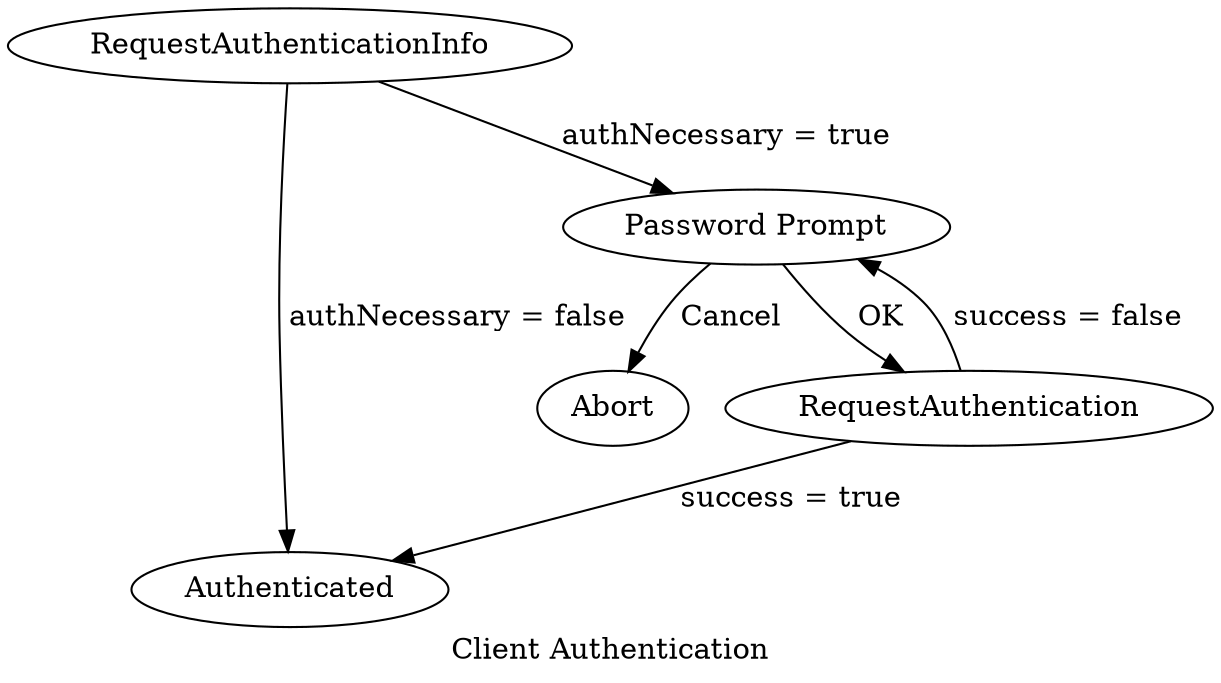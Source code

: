 digraph client_command_flow {
        label="Client Authentication";
        RequestAuthenticationInfo -> Authenticated [label=" authNecessary = false  "];
        RequestAuthenticationInfo -> "Password Prompt" [label=" authNecessary = true  "];
        "Password Prompt" -> Abort [label=" Cancel  "];
        "Password Prompt" -> RequestAuthentication [label=" OK  "];
        RequestAuthentication -> Authenticated [label=" success = true  "];
        RequestAuthentication -> "Password Prompt" [label=" success = false  "];
}

digraph handshake {
        "Authorization Necessary?" -> Done [label="No"];
        "Authorization Necessary?" -> "Send md5(password)" [label="Yes"];
        "Send md5(password)" -> "Session established" [label="Match"];
        "Send md5(password)" -> "Abort" [label="Mismatch"];
        "Receive (session key) XOR sha1(password)" -> Done [label="Decrypt"];
}